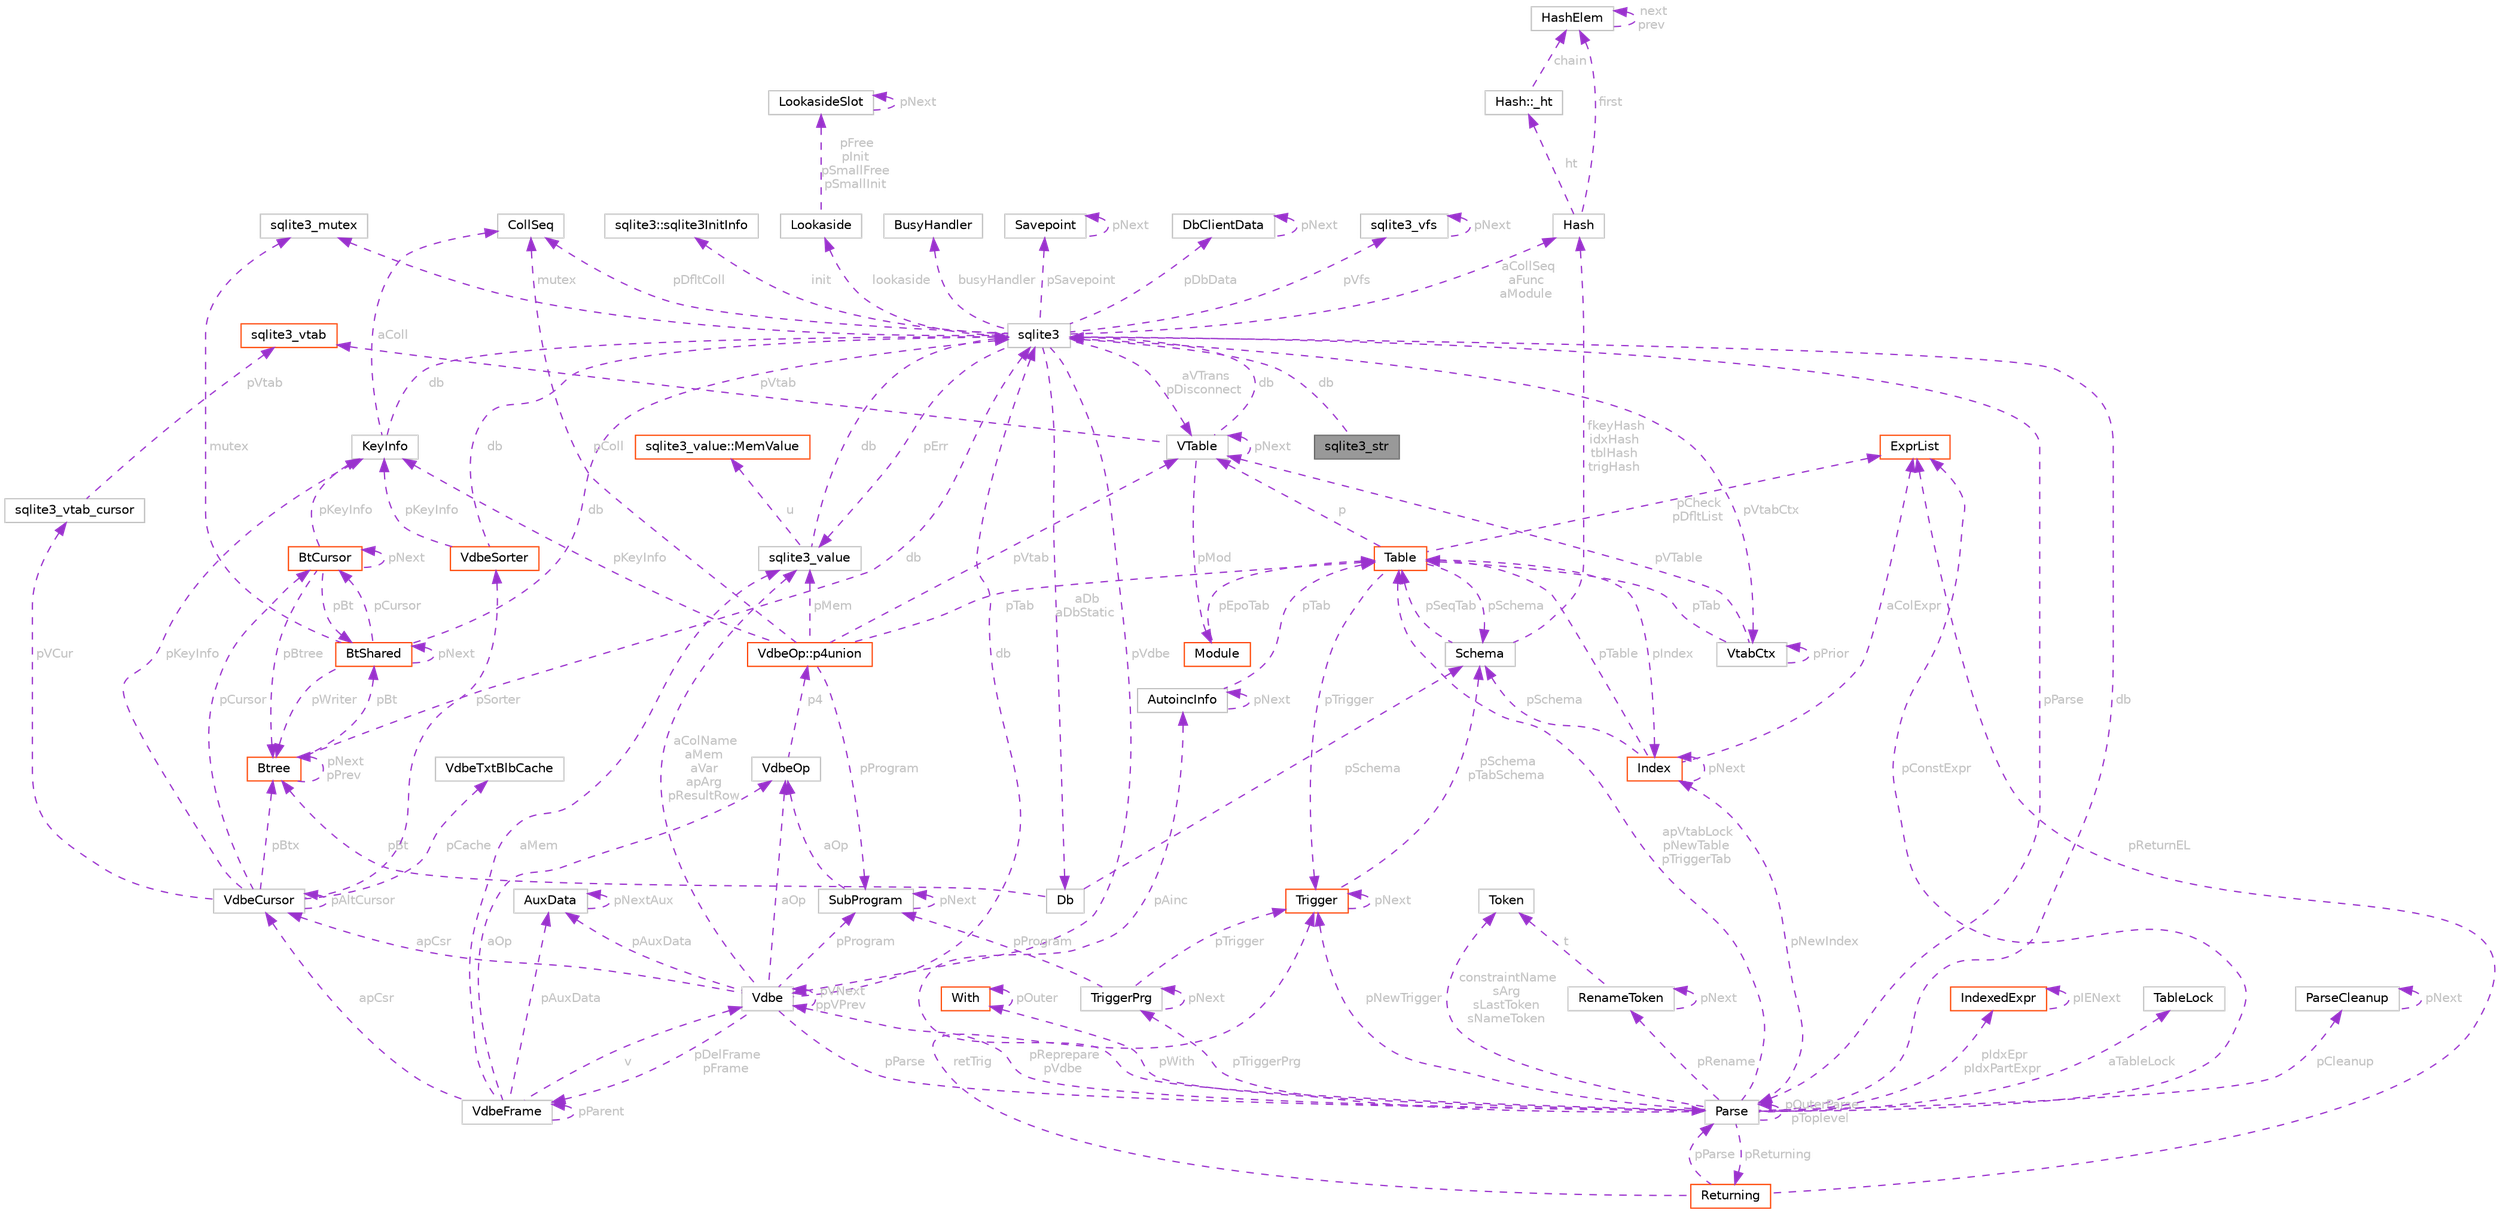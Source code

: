 digraph "sqlite3_str"
{
 // LATEX_PDF_SIZE
  bgcolor="transparent";
  edge [fontname=Helvetica,fontsize=10,labelfontname=Helvetica,labelfontsize=10];
  node [fontname=Helvetica,fontsize=10,shape=box,height=0.2,width=0.4];
  Node1 [id="Node000001",label="sqlite3_str",height=0.2,width=0.4,color="gray40", fillcolor="grey60", style="filled", fontcolor="black",tooltip=" "];
  Node2 -> Node1 [id="edge1_Node000001_Node000002",dir="back",color="darkorchid3",style="dashed",tooltip=" ",label=" db",fontcolor="grey" ];
  Node2 [id="Node000002",label="sqlite3",height=0.2,width=0.4,color="grey75", fillcolor="white", style="filled",URL="$structsqlite3.html",tooltip=" "];
  Node3 -> Node2 [id="edge2_Node000002_Node000003",dir="back",color="darkorchid3",style="dashed",tooltip=" ",label=" pVfs",fontcolor="grey" ];
  Node3 [id="Node000003",label="sqlite3_vfs",height=0.2,width=0.4,color="grey75", fillcolor="white", style="filled",URL="$structsqlite3__vfs.html",tooltip=" "];
  Node3 -> Node3 [id="edge3_Node000003_Node000003",dir="back",color="darkorchid3",style="dashed",tooltip=" ",label=" pNext",fontcolor="grey" ];
  Node4 -> Node2 [id="edge4_Node000002_Node000004",dir="back",color="darkorchid3",style="dashed",tooltip=" ",label=" pVdbe",fontcolor="grey" ];
  Node4 [id="Node000004",label="Vdbe",height=0.2,width=0.4,color="grey75", fillcolor="white", style="filled",URL="$structVdbe.html",tooltip=" "];
  Node2 -> Node4 [id="edge5_Node000004_Node000002",dir="back",color="darkorchid3",style="dashed",tooltip=" ",label=" db",fontcolor="grey" ];
  Node4 -> Node4 [id="edge6_Node000004_Node000004",dir="back",color="darkorchid3",style="dashed",tooltip=" ",label=" pVNext\nppVPrev",fontcolor="grey" ];
  Node5 -> Node4 [id="edge7_Node000004_Node000005",dir="back",color="darkorchid3",style="dashed",tooltip=" ",label=" pParse",fontcolor="grey" ];
  Node5 [id="Node000005",label="Parse",height=0.2,width=0.4,color="grey75", fillcolor="white", style="filled",URL="$structParse.html",tooltip=" "];
  Node2 -> Node5 [id="edge8_Node000005_Node000002",dir="back",color="darkorchid3",style="dashed",tooltip=" ",label=" db",fontcolor="grey" ];
  Node4 -> Node5 [id="edge9_Node000005_Node000004",dir="back",color="darkorchid3",style="dashed",tooltip=" ",label=" pReprepare\npVdbe",fontcolor="grey" ];
  Node6 -> Node5 [id="edge10_Node000005_Node000006",dir="back",color="darkorchid3",style="dashed",tooltip=" ",label=" pConstExpr",fontcolor="grey" ];
  Node6 [id="Node000006",label="ExprList",height=0.2,width=0.4,color="orangered", fillcolor="white", style="filled",URL="$structExprList.html",tooltip=" "];
  Node40 -> Node5 [id="edge11_Node000005_Node000040",dir="back",color="darkorchid3",style="dashed",tooltip=" ",label=" pIdxEpr\npIdxPartExpr",fontcolor="grey" ];
  Node40 [id="Node000040",label="IndexedExpr",height=0.2,width=0.4,color="orangered", fillcolor="white", style="filled",URL="$structIndexedExpr.html",tooltip=" "];
  Node40 -> Node40 [id="edge12_Node000040_Node000040",dir="back",color="darkorchid3",style="dashed",tooltip=" ",label=" pIENext",fontcolor="grey" ];
  Node41 -> Node5 [id="edge13_Node000005_Node000041",dir="back",color="darkorchid3",style="dashed",tooltip=" ",label=" aTableLock",fontcolor="grey" ];
  Node41 [id="Node000041",label="TableLock",height=0.2,width=0.4,color="grey75", fillcolor="white", style="filled",URL="$structTableLock.html",tooltip=" "];
  Node42 -> Node5 [id="edge14_Node000005_Node000042",dir="back",color="darkorchid3",style="dashed",tooltip=" ",label=" pAinc",fontcolor="grey" ];
  Node42 [id="Node000042",label="AutoincInfo",height=0.2,width=0.4,color="grey75", fillcolor="white", style="filled",URL="$structAutoincInfo.html",tooltip=" "];
  Node42 -> Node42 [id="edge15_Node000042_Node000042",dir="back",color="darkorchid3",style="dashed",tooltip=" ",label=" pNext",fontcolor="grey" ];
  Node12 -> Node42 [id="edge16_Node000042_Node000012",dir="back",color="darkorchid3",style="dashed",tooltip=" ",label=" pTab",fontcolor="grey" ];
  Node12 [id="Node000012",label="Table",height=0.2,width=0.4,color="orangered", fillcolor="white", style="filled",URL="$structTable.html",tooltip=" "];
  Node14 -> Node12 [id="edge17_Node000012_Node000014",dir="back",color="darkorchid3",style="dashed",tooltip=" ",label=" pIndex",fontcolor="grey" ];
  Node14 [id="Node000014",label="Index",height=0.2,width=0.4,color="orangered", fillcolor="white", style="filled",URL="$structIndex.html",tooltip=" "];
  Node12 -> Node14 [id="edge18_Node000014_Node000012",dir="back",color="darkorchid3",style="dashed",tooltip=" ",label=" pTable",fontcolor="grey" ];
  Node14 -> Node14 [id="edge19_Node000014_Node000014",dir="back",color="darkorchid3",style="dashed",tooltip=" ",label=" pNext",fontcolor="grey" ];
  Node15 -> Node14 [id="edge20_Node000014_Node000015",dir="back",color="darkorchid3",style="dashed",tooltip=" ",label=" pSchema",fontcolor="grey" ];
  Node15 [id="Node000015",label="Schema",height=0.2,width=0.4,color="grey75", fillcolor="white", style="filled",URL="$structSchema.html",tooltip=" "];
  Node16 -> Node15 [id="edge21_Node000015_Node000016",dir="back",color="darkorchid3",style="dashed",tooltip=" ",label=" fkeyHash\nidxHash\ntblHash\ntrigHash",fontcolor="grey" ];
  Node16 [id="Node000016",label="Hash",height=0.2,width=0.4,color="grey75", fillcolor="white", style="filled",URL="$structHash.html",tooltip=" "];
  Node17 -> Node16 [id="edge22_Node000016_Node000017",dir="back",color="darkorchid3",style="dashed",tooltip=" ",label=" first",fontcolor="grey" ];
  Node17 [id="Node000017",label="HashElem",height=0.2,width=0.4,color="grey75", fillcolor="white", style="filled",URL="$structHashElem.html",tooltip=" "];
  Node17 -> Node17 [id="edge23_Node000017_Node000017",dir="back",color="darkorchid3",style="dashed",tooltip=" ",label=" next\nprev",fontcolor="grey" ];
  Node18 -> Node16 [id="edge24_Node000016_Node000018",dir="back",color="darkorchid3",style="dashed",tooltip=" ",label=" ht",fontcolor="grey" ];
  Node18 [id="Node000018",label="Hash::_ht",height=0.2,width=0.4,color="grey75", fillcolor="white", style="filled",URL="$structHash_1_1__ht.html",tooltip=" "];
  Node17 -> Node18 [id="edge25_Node000018_Node000017",dir="back",color="darkorchid3",style="dashed",tooltip=" ",label=" chain",fontcolor="grey" ];
  Node12 -> Node15 [id="edge26_Node000015_Node000012",dir="back",color="darkorchid3",style="dashed",tooltip=" ",label=" pSeqTab",fontcolor="grey" ];
  Node6 -> Node14 [id="edge27_Node000014_Node000006",dir="back",color="darkorchid3",style="dashed",tooltip=" ",label=" aColExpr",fontcolor="grey" ];
  Node6 -> Node12 [id="edge28_Node000012_Node000006",dir="back",color="darkorchid3",style="dashed",tooltip=" ",label=" pCheck\npDfltList",fontcolor="grey" ];
  Node26 -> Node12 [id="edge29_Node000012_Node000026",dir="back",color="darkorchid3",style="dashed",tooltip=" ",label=" p",fontcolor="grey" ];
  Node26 [id="Node000026",label="VTable",height=0.2,width=0.4,color="grey75", fillcolor="white", style="filled",URL="$structVTable.html",tooltip=" "];
  Node2 -> Node26 [id="edge30_Node000026_Node000002",dir="back",color="darkorchid3",style="dashed",tooltip=" ",label=" db",fontcolor="grey" ];
  Node27 -> Node26 [id="edge31_Node000026_Node000027",dir="back",color="darkorchid3",style="dashed",tooltip=" ",label=" pMod",fontcolor="grey" ];
  Node27 [id="Node000027",label="Module",height=0.2,width=0.4,color="orangered", fillcolor="white", style="filled",URL="$structModule.html",tooltip=" "];
  Node12 -> Node27 [id="edge32_Node000027_Node000012",dir="back",color="darkorchid3",style="dashed",tooltip=" ",label=" pEpoTab",fontcolor="grey" ];
  Node29 -> Node26 [id="edge33_Node000026_Node000029",dir="back",color="darkorchid3",style="dashed",tooltip=" ",label=" pVtab",fontcolor="grey" ];
  Node29 [id="Node000029",label="sqlite3_vtab",height=0.2,width=0.4,color="orangered", fillcolor="white", style="filled",URL="$structsqlite3__vtab.html",tooltip=" "];
  Node26 -> Node26 [id="edge34_Node000026_Node000026",dir="back",color="darkorchid3",style="dashed",tooltip=" ",label=" pNext",fontcolor="grey" ];
  Node20 -> Node12 [id="edge35_Node000012_Node000020",dir="back",color="darkorchid3",style="dashed",tooltip=" ",label=" pTrigger",fontcolor="grey" ];
  Node20 [id="Node000020",label="Trigger",height=0.2,width=0.4,color="orangered", fillcolor="white", style="filled",URL="$structTrigger.html",tooltip=" "];
  Node15 -> Node20 [id="edge36_Node000020_Node000015",dir="back",color="darkorchid3",style="dashed",tooltip=" ",label=" pSchema\npTabSchema",fontcolor="grey" ];
  Node20 -> Node20 [id="edge37_Node000020_Node000020",dir="back",color="darkorchid3",style="dashed",tooltip=" ",label=" pNext",fontcolor="grey" ];
  Node15 -> Node12 [id="edge38_Node000012_Node000015",dir="back",color="darkorchid3",style="dashed",tooltip=" ",label=" pSchema",fontcolor="grey" ];
  Node5 -> Node5 [id="edge39_Node000005_Node000005",dir="back",color="darkorchid3",style="dashed",tooltip=" ",label=" pOuterParse\npToplevel",fontcolor="grey" ];
  Node12 -> Node5 [id="edge40_Node000005_Node000012",dir="back",color="darkorchid3",style="dashed",tooltip=" ",label=" apVtabLock\npNewTable\npTriggerTab",fontcolor="grey" ];
  Node43 -> Node5 [id="edge41_Node000005_Node000043",dir="back",color="darkorchid3",style="dashed",tooltip=" ",label=" pTriggerPrg",fontcolor="grey" ];
  Node43 [id="Node000043",label="TriggerPrg",height=0.2,width=0.4,color="grey75", fillcolor="white", style="filled",URL="$structTriggerPrg.html",tooltip=" "];
  Node20 -> Node43 [id="edge42_Node000043_Node000020",dir="back",color="darkorchid3",style="dashed",tooltip=" ",label=" pTrigger",fontcolor="grey" ];
  Node43 -> Node43 [id="edge43_Node000043_Node000043",dir="back",color="darkorchid3",style="dashed",tooltip=" ",label=" pNext",fontcolor="grey" ];
  Node44 -> Node43 [id="edge44_Node000043_Node000044",dir="back",color="darkorchid3",style="dashed",tooltip=" ",label=" pProgram",fontcolor="grey" ];
  Node44 [id="Node000044",label="SubProgram",height=0.2,width=0.4,color="grey75", fillcolor="white", style="filled",URL="$structSubProgram.html",tooltip=" "];
  Node45 -> Node44 [id="edge45_Node000044_Node000045",dir="back",color="darkorchid3",style="dashed",tooltip=" ",label=" aOp",fontcolor="grey" ];
  Node45 [id="Node000045",label="VdbeOp",height=0.2,width=0.4,color="grey75", fillcolor="white", style="filled",URL="$structVdbeOp.html",tooltip=" "];
  Node46 -> Node45 [id="edge46_Node000045_Node000046",dir="back",color="darkorchid3",style="dashed",tooltip=" ",label=" p4",fontcolor="grey" ];
  Node46 [id="Node000046",label="VdbeOp::p4union",height=0.2,width=0.4,color="orangered", fillcolor="white", style="filled",URL="$unionVdbeOp_1_1p4union.html",tooltip=" "];
  Node50 -> Node46 [id="edge47_Node000046_Node000050",dir="back",color="darkorchid3",style="dashed",tooltip=" ",label=" pColl",fontcolor="grey" ];
  Node50 [id="Node000050",label="CollSeq",height=0.2,width=0.4,color="grey75", fillcolor="white", style="filled",URL="$structCollSeq.html",tooltip=" "];
  Node48 -> Node46 [id="edge48_Node000046_Node000048",dir="back",color="darkorchid3",style="dashed",tooltip=" ",label=" pMem",fontcolor="grey" ];
  Node48 [id="Node000048",label="sqlite3_value",height=0.2,width=0.4,color="grey75", fillcolor="white", style="filled",URL="$structsqlite3__value.html",tooltip=" "];
  Node49 -> Node48 [id="edge49_Node000048_Node000049",dir="back",color="darkorchid3",style="dashed",tooltip=" ",label=" u",fontcolor="grey" ];
  Node49 [id="Node000049",label="sqlite3_value::MemValue",height=0.2,width=0.4,color="orangered", fillcolor="white", style="filled",URL="$unionsqlite3__value_1_1MemValue.html",tooltip=" "];
  Node2 -> Node48 [id="edge50_Node000048_Node000002",dir="back",color="darkorchid3",style="dashed",tooltip=" ",label=" db",fontcolor="grey" ];
  Node26 -> Node46 [id="edge51_Node000046_Node000026",dir="back",color="darkorchid3",style="dashed",tooltip=" ",label=" pVtab",fontcolor="grey" ];
  Node51 -> Node46 [id="edge52_Node000046_Node000051",dir="back",color="darkorchid3",style="dashed",tooltip=" ",label=" pKeyInfo",fontcolor="grey" ];
  Node51 [id="Node000051",label="KeyInfo",height=0.2,width=0.4,color="grey75", fillcolor="white", style="filled",URL="$structKeyInfo.html",tooltip=" "];
  Node2 -> Node51 [id="edge53_Node000051_Node000002",dir="back",color="darkorchid3",style="dashed",tooltip=" ",label=" db",fontcolor="grey" ];
  Node50 -> Node51 [id="edge54_Node000051_Node000050",dir="back",color="darkorchid3",style="dashed",tooltip=" ",label=" aColl",fontcolor="grey" ];
  Node44 -> Node46 [id="edge55_Node000046_Node000044",dir="back",color="darkorchid3",style="dashed",tooltip=" ",label=" pProgram",fontcolor="grey" ];
  Node12 -> Node46 [id="edge56_Node000046_Node000012",dir="back",color="darkorchid3",style="dashed",tooltip=" ",label=" pTab",fontcolor="grey" ];
  Node44 -> Node44 [id="edge57_Node000044_Node000044",dir="back",color="darkorchid3",style="dashed",tooltip=" ",label=" pNext",fontcolor="grey" ];
  Node53 -> Node5 [id="edge58_Node000005_Node000053",dir="back",color="darkorchid3",style="dashed",tooltip=" ",label=" pCleanup",fontcolor="grey" ];
  Node53 [id="Node000053",label="ParseCleanup",height=0.2,width=0.4,color="grey75", fillcolor="white", style="filled",URL="$structParseCleanup.html",tooltip=" "];
  Node53 -> Node53 [id="edge59_Node000053_Node000053",dir="back",color="darkorchid3",style="dashed",tooltip=" ",label=" pNext",fontcolor="grey" ];
  Node54 -> Node5 [id="edge60_Node000005_Node000054",dir="back",color="darkorchid3",style="dashed",tooltip=" ",label=" constraintName\nsArg\nsLastToken\nsNameToken",fontcolor="grey" ];
  Node54 [id="Node000054",label="Token",height=0.2,width=0.4,color="grey75", fillcolor="white", style="filled",URL="$structToken.html",tooltip=" "];
  Node55 -> Node5 [id="edge61_Node000005_Node000055",dir="back",color="darkorchid3",style="dashed",tooltip=" ",label=" pReturning",fontcolor="grey" ];
  Node55 [id="Node000055",label="Returning",height=0.2,width=0.4,color="orangered", fillcolor="white", style="filled",URL="$structReturning.html",tooltip=" "];
  Node5 -> Node55 [id="edge62_Node000055_Node000005",dir="back",color="darkorchid3",style="dashed",tooltip=" ",label=" pParse",fontcolor="grey" ];
  Node6 -> Node55 [id="edge63_Node000055_Node000006",dir="back",color="darkorchid3",style="dashed",tooltip=" ",label=" pReturnEL",fontcolor="grey" ];
  Node20 -> Node55 [id="edge64_Node000055_Node000020",dir="back",color="darkorchid3",style="dashed",tooltip=" ",label=" retTrig",fontcolor="grey" ];
  Node14 -> Node5 [id="edge65_Node000005_Node000014",dir="back",color="darkorchid3",style="dashed",tooltip=" ",label=" pNewIndex",fontcolor="grey" ];
  Node20 -> Node5 [id="edge66_Node000005_Node000020",dir="back",color="darkorchid3",style="dashed",tooltip=" ",label=" pNewTrigger",fontcolor="grey" ];
  Node32 -> Node5 [id="edge67_Node000005_Node000032",dir="back",color="darkorchid3",style="dashed",tooltip=" ",label=" pWith",fontcolor="grey" ];
  Node32 [id="Node000032",label="With",height=0.2,width=0.4,color="orangered", fillcolor="white", style="filled",URL="$structWith.html",tooltip=" "];
  Node32 -> Node32 [id="edge68_Node000032_Node000032",dir="back",color="darkorchid3",style="dashed",tooltip=" ",label=" pOuter",fontcolor="grey" ];
  Node56 -> Node5 [id="edge69_Node000005_Node000056",dir="back",color="darkorchid3",style="dashed",tooltip=" ",label=" pRename",fontcolor="grey" ];
  Node56 [id="Node000056",label="RenameToken",height=0.2,width=0.4,color="grey75", fillcolor="white", style="filled",URL="$structRenameToken.html",tooltip=" "];
  Node54 -> Node56 [id="edge70_Node000056_Node000054",dir="back",color="darkorchid3",style="dashed",tooltip=" ",label=" t",fontcolor="grey" ];
  Node56 -> Node56 [id="edge71_Node000056_Node000056",dir="back",color="darkorchid3",style="dashed",tooltip=" ",label=" pNext",fontcolor="grey" ];
  Node48 -> Node4 [id="edge72_Node000004_Node000048",dir="back",color="darkorchid3",style="dashed",tooltip=" ",label=" aColName\naMem\naVar\napArg\npResultRow",fontcolor="grey" ];
  Node57 -> Node4 [id="edge73_Node000004_Node000057",dir="back",color="darkorchid3",style="dashed",tooltip=" ",label=" apCsr",fontcolor="grey" ];
  Node57 [id="Node000057",label="VdbeCursor",height=0.2,width=0.4,color="grey75", fillcolor="white", style="filled",URL="$structVdbeCursor.html",tooltip=" "];
  Node58 -> Node57 [id="edge74_Node000057_Node000058",dir="back",color="darkorchid3",style="dashed",tooltip=" ",label=" pBtx",fontcolor="grey" ];
  Node58 [id="Node000058",label="Btree",height=0.2,width=0.4,color="orangered", fillcolor="white", style="filled",URL="$structBtree.html",tooltip=" "];
  Node2 -> Node58 [id="edge75_Node000058_Node000002",dir="back",color="darkorchid3",style="dashed",tooltip=" ",label=" db",fontcolor="grey" ];
  Node59 -> Node58 [id="edge76_Node000058_Node000059",dir="back",color="darkorchid3",style="dashed",tooltip=" ",label=" pBt",fontcolor="grey" ];
  Node59 [id="Node000059",label="BtShared",height=0.2,width=0.4,color="orangered", fillcolor="white", style="filled",URL="$structBtShared.html",tooltip=" "];
  Node2 -> Node59 [id="edge77_Node000059_Node000002",dir="back",color="darkorchid3",style="dashed",tooltip=" ",label=" db",fontcolor="grey" ];
  Node71 -> Node59 [id="edge78_Node000059_Node000071",dir="back",color="darkorchid3",style="dashed",tooltip=" ",label=" pCursor",fontcolor="grey" ];
  Node71 [id="Node000071",label="BtCursor",height=0.2,width=0.4,color="orangered", fillcolor="white", style="filled",URL="$structBtCursor.html",tooltip=" "];
  Node58 -> Node71 [id="edge79_Node000071_Node000058",dir="back",color="darkorchid3",style="dashed",tooltip=" ",label=" pBtree",fontcolor="grey" ];
  Node59 -> Node71 [id="edge80_Node000071_Node000059",dir="back",color="darkorchid3",style="dashed",tooltip=" ",label=" pBt",fontcolor="grey" ];
  Node71 -> Node71 [id="edge81_Node000071_Node000071",dir="back",color="darkorchid3",style="dashed",tooltip=" ",label=" pNext",fontcolor="grey" ];
  Node51 -> Node71 [id="edge82_Node000071_Node000051",dir="back",color="darkorchid3",style="dashed",tooltip=" ",label=" pKeyInfo",fontcolor="grey" ];
  Node74 -> Node59 [id="edge83_Node000059_Node000074",dir="back",color="darkorchid3",style="dashed",tooltip=" ",label=" mutex",fontcolor="grey" ];
  Node74 [id="Node000074",label="sqlite3_mutex",height=0.2,width=0.4,color="grey75", fillcolor="white", style="filled",URL="$structsqlite3__mutex.html",tooltip=" "];
  Node59 -> Node59 [id="edge84_Node000059_Node000059",dir="back",color="darkorchid3",style="dashed",tooltip=" ",label=" pNext",fontcolor="grey" ];
  Node58 -> Node59 [id="edge85_Node000059_Node000058",dir="back",color="darkorchid3",style="dashed",tooltip=" ",label=" pWriter",fontcolor="grey" ];
  Node58 -> Node58 [id="edge86_Node000058_Node000058",dir="back",color="darkorchid3",style="dashed",tooltip=" ",label=" pNext\npPrev",fontcolor="grey" ];
  Node57 -> Node57 [id="edge87_Node000057_Node000057",dir="back",color="darkorchid3",style="dashed",tooltip=" ",label=" pAltCursor",fontcolor="grey" ];
  Node71 -> Node57 [id="edge88_Node000057_Node000071",dir="back",color="darkorchid3",style="dashed",tooltip=" ",label=" pCursor",fontcolor="grey" ];
  Node76 -> Node57 [id="edge89_Node000057_Node000076",dir="back",color="darkorchid3",style="dashed",tooltip=" ",label=" pVCur",fontcolor="grey" ];
  Node76 [id="Node000076",label="sqlite3_vtab_cursor",height=0.2,width=0.4,color="grey75", fillcolor="white", style="filled",URL="$structsqlite3__vtab__cursor.html",tooltip=" "];
  Node29 -> Node76 [id="edge90_Node000076_Node000029",dir="back",color="darkorchid3",style="dashed",tooltip=" ",label=" pVtab",fontcolor="grey" ];
  Node77 -> Node57 [id="edge91_Node000057_Node000077",dir="back",color="darkorchid3",style="dashed",tooltip=" ",label=" pSorter",fontcolor="grey" ];
  Node77 [id="Node000077",label="VdbeSorter",height=0.2,width=0.4,color="orangered", fillcolor="white", style="filled",URL="$structVdbeSorter.html",tooltip=" "];
  Node2 -> Node77 [id="edge92_Node000077_Node000002",dir="back",color="darkorchid3",style="dashed",tooltip=" ",label=" db",fontcolor="grey" ];
  Node51 -> Node77 [id="edge93_Node000077_Node000051",dir="back",color="darkorchid3",style="dashed",tooltip=" ",label=" pKeyInfo",fontcolor="grey" ];
  Node51 -> Node57 [id="edge94_Node000057_Node000051",dir="back",color="darkorchid3",style="dashed",tooltip=" ",label=" pKeyInfo",fontcolor="grey" ];
  Node87 -> Node57 [id="edge95_Node000057_Node000087",dir="back",color="darkorchid3",style="dashed",tooltip=" ",label=" pCache",fontcolor="grey" ];
  Node87 [id="Node000087",label="VdbeTxtBlbCache",height=0.2,width=0.4,color="grey75", fillcolor="white", style="filled",URL="$structVdbeTxtBlbCache.html",tooltip=" "];
  Node45 -> Node4 [id="edge96_Node000004_Node000045",dir="back",color="darkorchid3",style="dashed",tooltip=" ",label=" aOp",fontcolor="grey" ];
  Node88 -> Node4 [id="edge97_Node000004_Node000088",dir="back",color="darkorchid3",style="dashed",tooltip=" ",label=" pDelFrame\npFrame",fontcolor="grey" ];
  Node88 [id="Node000088",label="VdbeFrame",height=0.2,width=0.4,color="grey75", fillcolor="white", style="filled",URL="$structVdbeFrame.html",tooltip=" "];
  Node4 -> Node88 [id="edge98_Node000088_Node000004",dir="back",color="darkorchid3",style="dashed",tooltip=" ",label=" v",fontcolor="grey" ];
  Node88 -> Node88 [id="edge99_Node000088_Node000088",dir="back",color="darkorchid3",style="dashed",tooltip=" ",label=" pParent",fontcolor="grey" ];
  Node45 -> Node88 [id="edge100_Node000088_Node000045",dir="back",color="darkorchid3",style="dashed",tooltip=" ",label=" aOp",fontcolor="grey" ];
  Node48 -> Node88 [id="edge101_Node000088_Node000048",dir="back",color="darkorchid3",style="dashed",tooltip=" ",label=" aMem",fontcolor="grey" ];
  Node57 -> Node88 [id="edge102_Node000088_Node000057",dir="back",color="darkorchid3",style="dashed",tooltip=" ",label=" apCsr",fontcolor="grey" ];
  Node89 -> Node88 [id="edge103_Node000088_Node000089",dir="back",color="darkorchid3",style="dashed",tooltip=" ",label=" pAuxData",fontcolor="grey" ];
  Node89 [id="Node000089",label="AuxData",height=0.2,width=0.4,color="grey75", fillcolor="white", style="filled",URL="$structAuxData.html",tooltip=" "];
  Node89 -> Node89 [id="edge104_Node000089_Node000089",dir="back",color="darkorchid3",style="dashed",tooltip=" ",label=" pNextAux",fontcolor="grey" ];
  Node44 -> Node4 [id="edge105_Node000004_Node000044",dir="back",color="darkorchid3",style="dashed",tooltip=" ",label=" pProgram",fontcolor="grey" ];
  Node89 -> Node4 [id="edge106_Node000004_Node000089",dir="back",color="darkorchid3",style="dashed",tooltip=" ",label=" pAuxData",fontcolor="grey" ];
  Node50 -> Node2 [id="edge107_Node000002_Node000050",dir="back",color="darkorchid3",style="dashed",tooltip=" ",label=" pDfltColl",fontcolor="grey" ];
  Node74 -> Node2 [id="edge108_Node000002_Node000074",dir="back",color="darkorchid3",style="dashed",tooltip=" ",label=" mutex",fontcolor="grey" ];
  Node90 -> Node2 [id="edge109_Node000002_Node000090",dir="back",color="darkorchid3",style="dashed",tooltip=" ",label=" aDb\naDbStatic",fontcolor="grey" ];
  Node90 [id="Node000090",label="Db",height=0.2,width=0.4,color="grey75", fillcolor="white", style="filled",URL="$structDb.html",tooltip=" "];
  Node58 -> Node90 [id="edge110_Node000090_Node000058",dir="back",color="darkorchid3",style="dashed",tooltip=" ",label=" pBt",fontcolor="grey" ];
  Node15 -> Node90 [id="edge111_Node000090_Node000015",dir="back",color="darkorchid3",style="dashed",tooltip=" ",label=" pSchema",fontcolor="grey" ];
  Node91 -> Node2 [id="edge112_Node000002_Node000091",dir="back",color="darkorchid3",style="dashed",tooltip=" ",label=" init",fontcolor="grey" ];
  Node91 [id="Node000091",label="sqlite3::sqlite3InitInfo",height=0.2,width=0.4,color="grey75", fillcolor="white", style="filled",URL="$structsqlite3_1_1sqlite3InitInfo.html",tooltip=" "];
  Node5 -> Node2 [id="edge113_Node000002_Node000005",dir="back",color="darkorchid3",style="dashed",tooltip=" ",label=" pParse",fontcolor="grey" ];
  Node48 -> Node2 [id="edge114_Node000002_Node000048",dir="back",color="darkorchid3",style="dashed",tooltip=" ",label=" pErr",fontcolor="grey" ];
  Node92 -> Node2 [id="edge115_Node000002_Node000092",dir="back",color="darkorchid3",style="dashed",tooltip=" ",label=" lookaside",fontcolor="grey" ];
  Node92 [id="Node000092",label="Lookaside",height=0.2,width=0.4,color="grey75", fillcolor="white", style="filled",URL="$structLookaside.html",tooltip=" "];
  Node93 -> Node92 [id="edge116_Node000092_Node000093",dir="back",color="darkorchid3",style="dashed",tooltip=" ",label=" pFree\npInit\npSmallFree\npSmallInit",fontcolor="grey" ];
  Node93 [id="Node000093",label="LookasideSlot",height=0.2,width=0.4,color="grey75", fillcolor="white", style="filled",URL="$structLookasideSlot.html",tooltip=" "];
  Node93 -> Node93 [id="edge117_Node000093_Node000093",dir="back",color="darkorchid3",style="dashed",tooltip=" ",label=" pNext",fontcolor="grey" ];
  Node16 -> Node2 [id="edge118_Node000002_Node000016",dir="back",color="darkorchid3",style="dashed",tooltip=" ",label=" aCollSeq\naFunc\naModule",fontcolor="grey" ];
  Node94 -> Node2 [id="edge119_Node000002_Node000094",dir="back",color="darkorchid3",style="dashed",tooltip=" ",label=" pVtabCtx",fontcolor="grey" ];
  Node94 [id="Node000094",label="VtabCtx",height=0.2,width=0.4,color="grey75", fillcolor="white", style="filled",URL="$structVtabCtx.html",tooltip=" "];
  Node26 -> Node94 [id="edge120_Node000094_Node000026",dir="back",color="darkorchid3",style="dashed",tooltip=" ",label=" pVTable",fontcolor="grey" ];
  Node12 -> Node94 [id="edge121_Node000094_Node000012",dir="back",color="darkorchid3",style="dashed",tooltip=" ",label=" pTab",fontcolor="grey" ];
  Node94 -> Node94 [id="edge122_Node000094_Node000094",dir="back",color="darkorchid3",style="dashed",tooltip=" ",label=" pPrior",fontcolor="grey" ];
  Node26 -> Node2 [id="edge123_Node000002_Node000026",dir="back",color="darkorchid3",style="dashed",tooltip=" ",label=" aVTrans\npDisconnect",fontcolor="grey" ];
  Node95 -> Node2 [id="edge124_Node000002_Node000095",dir="back",color="darkorchid3",style="dashed",tooltip=" ",label=" busyHandler",fontcolor="grey" ];
  Node95 [id="Node000095",label="BusyHandler",height=0.2,width=0.4,color="grey75", fillcolor="white", style="filled",URL="$structBusyHandler.html",tooltip=" "];
  Node96 -> Node2 [id="edge125_Node000002_Node000096",dir="back",color="darkorchid3",style="dashed",tooltip=" ",label=" pSavepoint",fontcolor="grey" ];
  Node96 [id="Node000096",label="Savepoint",height=0.2,width=0.4,color="grey75", fillcolor="white", style="filled",URL="$structSavepoint.html",tooltip=" "];
  Node96 -> Node96 [id="edge126_Node000096_Node000096",dir="back",color="darkorchid3",style="dashed",tooltip=" ",label=" pNext",fontcolor="grey" ];
  Node97 -> Node2 [id="edge127_Node000002_Node000097",dir="back",color="darkorchid3",style="dashed",tooltip=" ",label=" pDbData",fontcolor="grey" ];
  Node97 [id="Node000097",label="DbClientData",height=0.2,width=0.4,color="grey75", fillcolor="white", style="filled",URL="$structDbClientData.html",tooltip=" "];
  Node97 -> Node97 [id="edge128_Node000097_Node000097",dir="back",color="darkorchid3",style="dashed",tooltip=" ",label=" pNext",fontcolor="grey" ];
}
